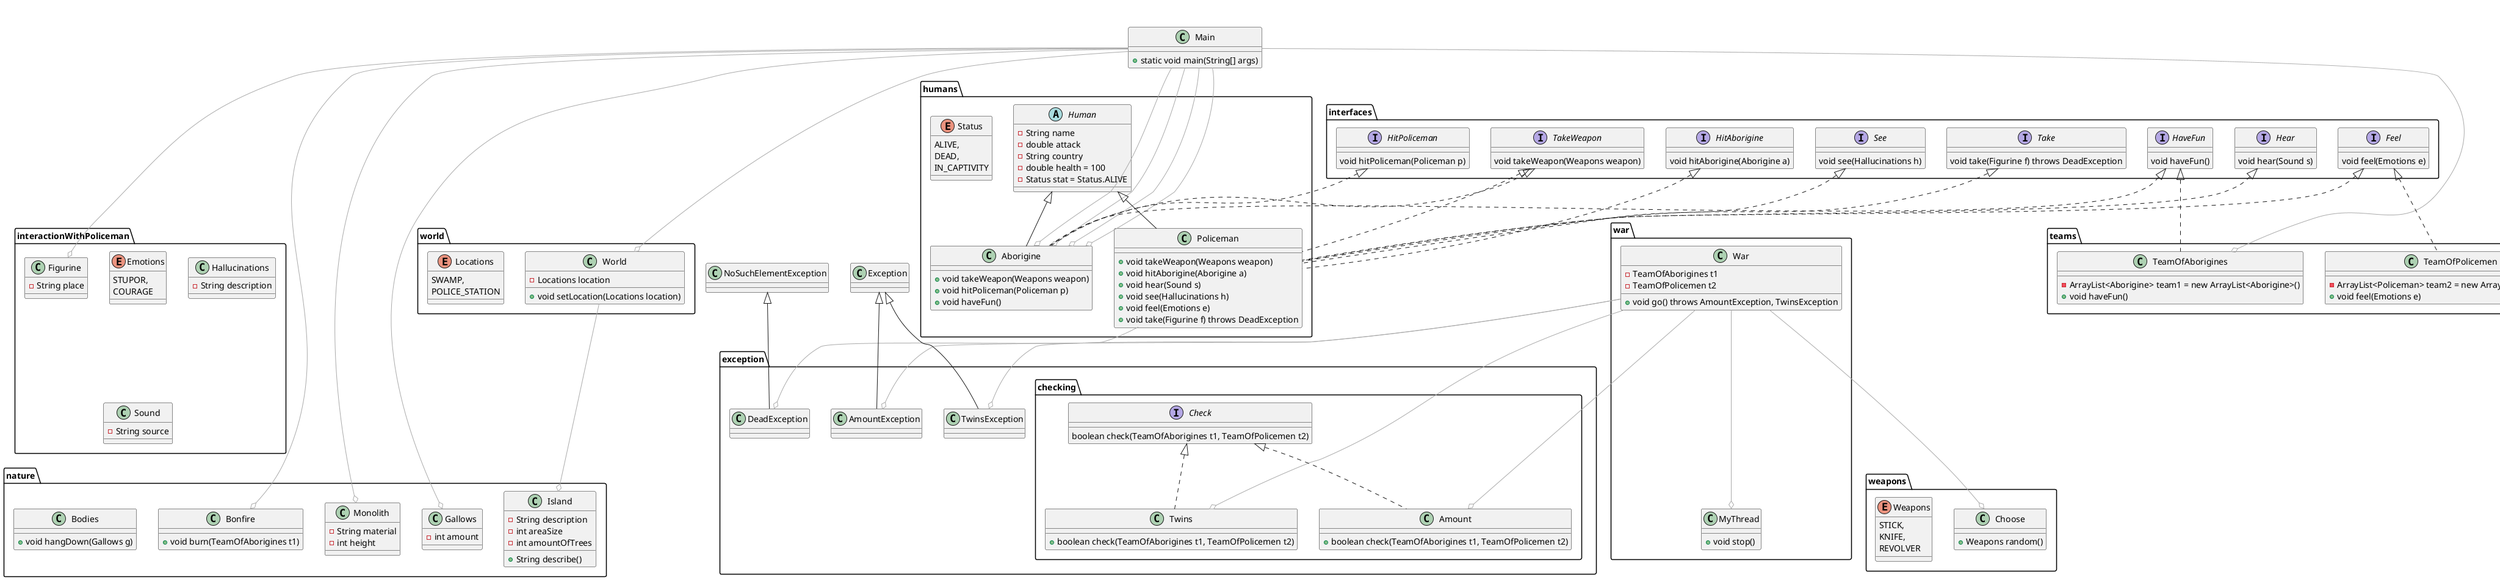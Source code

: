 @startuml
scale max 10000 width
class Main {
+static void main(String[] args)
}
Main --down[#AAA]-o world.World
Main -down[#AAA]--o humans.Aborigine
Main -down[#AAA]-o humans.Aborigine
Main -down[#AAA]--o humans.Aborigine
Main -down[#AAA]-o humans.Aborigine
Main --down[#AAA]-o teams.TeamOfAborigines
Main -down[#AAA]--o nature.Bonfire
Main -down[#AAA]-o nature.Monolith
Main -down[#AAA]--o interactionWithPoliceman.Figurine
Main -down[#AAA]-o nature.Gallows
'!>10 Main --down[#AAA]-o nature.Bodies
'!>10 Main -down[#AAA]--o humans.Policeman
'!>10 Main -down[#AAA]-o humans.Policeman
'!>10 Main -down[#AAA]--o humans.Policeman
'!>10 Main -down[#AAA]-o humans.Policeman
'!>10 Main --down[#AAA]-o teams.TeamOfPolicemen
'!>10 Main -down[#AAA]--o interactionWithPoliceman.Sound
'!>10 Main -down[#AAA]-o interactionWithPoliceman.Hallucinations
'!>10 Main -down[#AAA]--o war.War
'!>10 Main -down[#AAA]-o result.Result

enum world.Locations {
SWAMP,
POLICE_STATION
}


class world.World {
-Locations location
+void setLocation(Locations location)
}
world.World --down[#AAA]-o nature.Island

class weapons.Choose {
+Weapons random()

}


enum weapons.Weapons {
STICK,
KNIFE,
REVOLVER
}


class war.MyThread {
+void stop()
}


class war.War {
-TeamOfAborigines t1
-TeamOfPolicemen t2
+void go() throws AmountException, TwinsException
}
war.War -down[#AAA]--o exception.checking.Amount
war.War -down[#AAA]-o exception.AmountException
war.War -down[#AAA]--o exception.checking.Twins
war.War -down[#AAA]-o exception.TwinsException
war.War --down[#AAA]-o war.MyThread
war.War -down[#AAA]--o weapons.Choose

class teams.TeamOfAborigines implements interfaces.HaveFun {
-ArrayList<Aborigine> team1 = new ArrayList<Aborigine>()
+void haveFun()
}


class teams.TeamOfPolicemen implements interfaces.Feel {
-ArrayList<Policeman> team2 = new ArrayList<Policeman>()
+void feel(Emotions e)
}


class result.Result implements result.StatusOfPolicemen, result.StatusOfAborigines {
+void show(War war)
}
result.Result -down[#AAA]-o result.StatusOfAborigines
result.Result -down[#AAA]--o result.StatusOfPolicemen

interface result.Lambda {
int count(int a, int b)
}


interface result.StatusOfAborigines {
default ArrayList<String> find(TeamOfAborigines t, Status stat)
}


interface result.StatusOfPolicemen {
default ArrayList<String> find(TeamOfPolicemen t, Status stat)
}


interface result.NamesOfAborigines {
String get(TeamOfAborigines t, Status s)
}


interface result.NamesOfPolicemen {
String get(TeamOfPolicemen t, Status s)
}


class nature.Bodies {
+void hangDown(Gallows g)
}


class nature.Bonfire {
+void burn(TeamOfAborigines t1)
}


class nature.Gallows {
-int amount
}


class nature.Island {
-String description
-int areaSize
-int amountOfTrees
+String describe()
}


class nature.Monolith {
-String material
-int height
}


interface interfaces.Feel {
void feel(Emotions e)
}


interface interfaces.HaveFun {
void haveFun()
}


interface interfaces.Hear {
void hear(Sound s)
}


interface interfaces.HitAborigine {
void hitAborigine(Aborigine a)
}


interface interfaces.HitPoliceman {
void hitPoliceman(Policeman p)
}


interface interfaces.See {
void see(Hallucinations h)
}


interface interfaces.Take {
void take(Figurine f) throws DeadException
}


interface interfaces.TakeWeapon {
void takeWeapon(Weapons weapon)
}


enum interactionWithPoliceman.Emotions {
STUPOR,
COURAGE
}


class interactionWithPoliceman.Figurine {
-String place
}


class interactionWithPoliceman.Hallucinations {
-String description
}


class interactionWithPoliceman.Sound {
-String source
}


class humans.Aborigine extends humans.Human implements interfaces.TakeWeapon, interfaces.HitPoliceman, interfaces.HaveFun {
+void takeWeapon(Weapons weapon)
+void hitPoliceman(Policeman p)
+void haveFun()
}


abstract class humans.Human {
-String name
-double attack
-String country
-double health = 100
-Status stat = Status.ALIVE
}


class humans.Policeman extends humans.Human implements interfaces.TakeWeapon, interfaces.HitAborigine, interfaces.Hear, interfaces.See, interfaces.Feel, interfaces.Take {
+void takeWeapon(Weapons weapon)
+void hitAborigine(Aborigine a)
+void hear(Sound s)
+void see(Hallucinations h)
+void feel(Emotions e)
+void take(Figurine f) throws DeadException
}
humans.Policeman -down[#AAA]-o exception.DeadException

enum humans.Status {
ALIVE,
DEAD,
IN_CAPTIVITY
}


class exception.AmountException extends Exception {
}


class exception.DeadException extends NoSuchElementException {
}


class exception.TwinsException extends Exception {
}


class exception.checking.Amount implements exception.checking.Check {
+boolean check(TeamOfAborigines t1, TeamOfPolicemen t2)
}


interface exception.checking.Check {
boolean check(TeamOfAborigines t1, TeamOfPolicemen t2)
}


class exception.checking.Twins implements exception.checking.Check {
+boolean check(TeamOfAborigines t1, TeamOfPolicemen t2)
}

@enduml